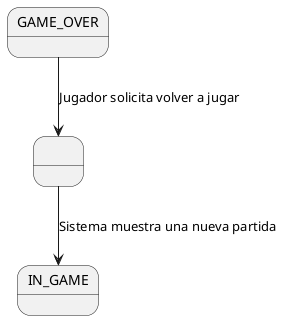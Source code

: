 @startuml Connect4
state GAME_OVER
state 1 as " "

GAME_OVER --> 1 : Jugador solicita volver a jugar
1 --> IN_GAME : Sistema muestra una nueva partida


@enduml